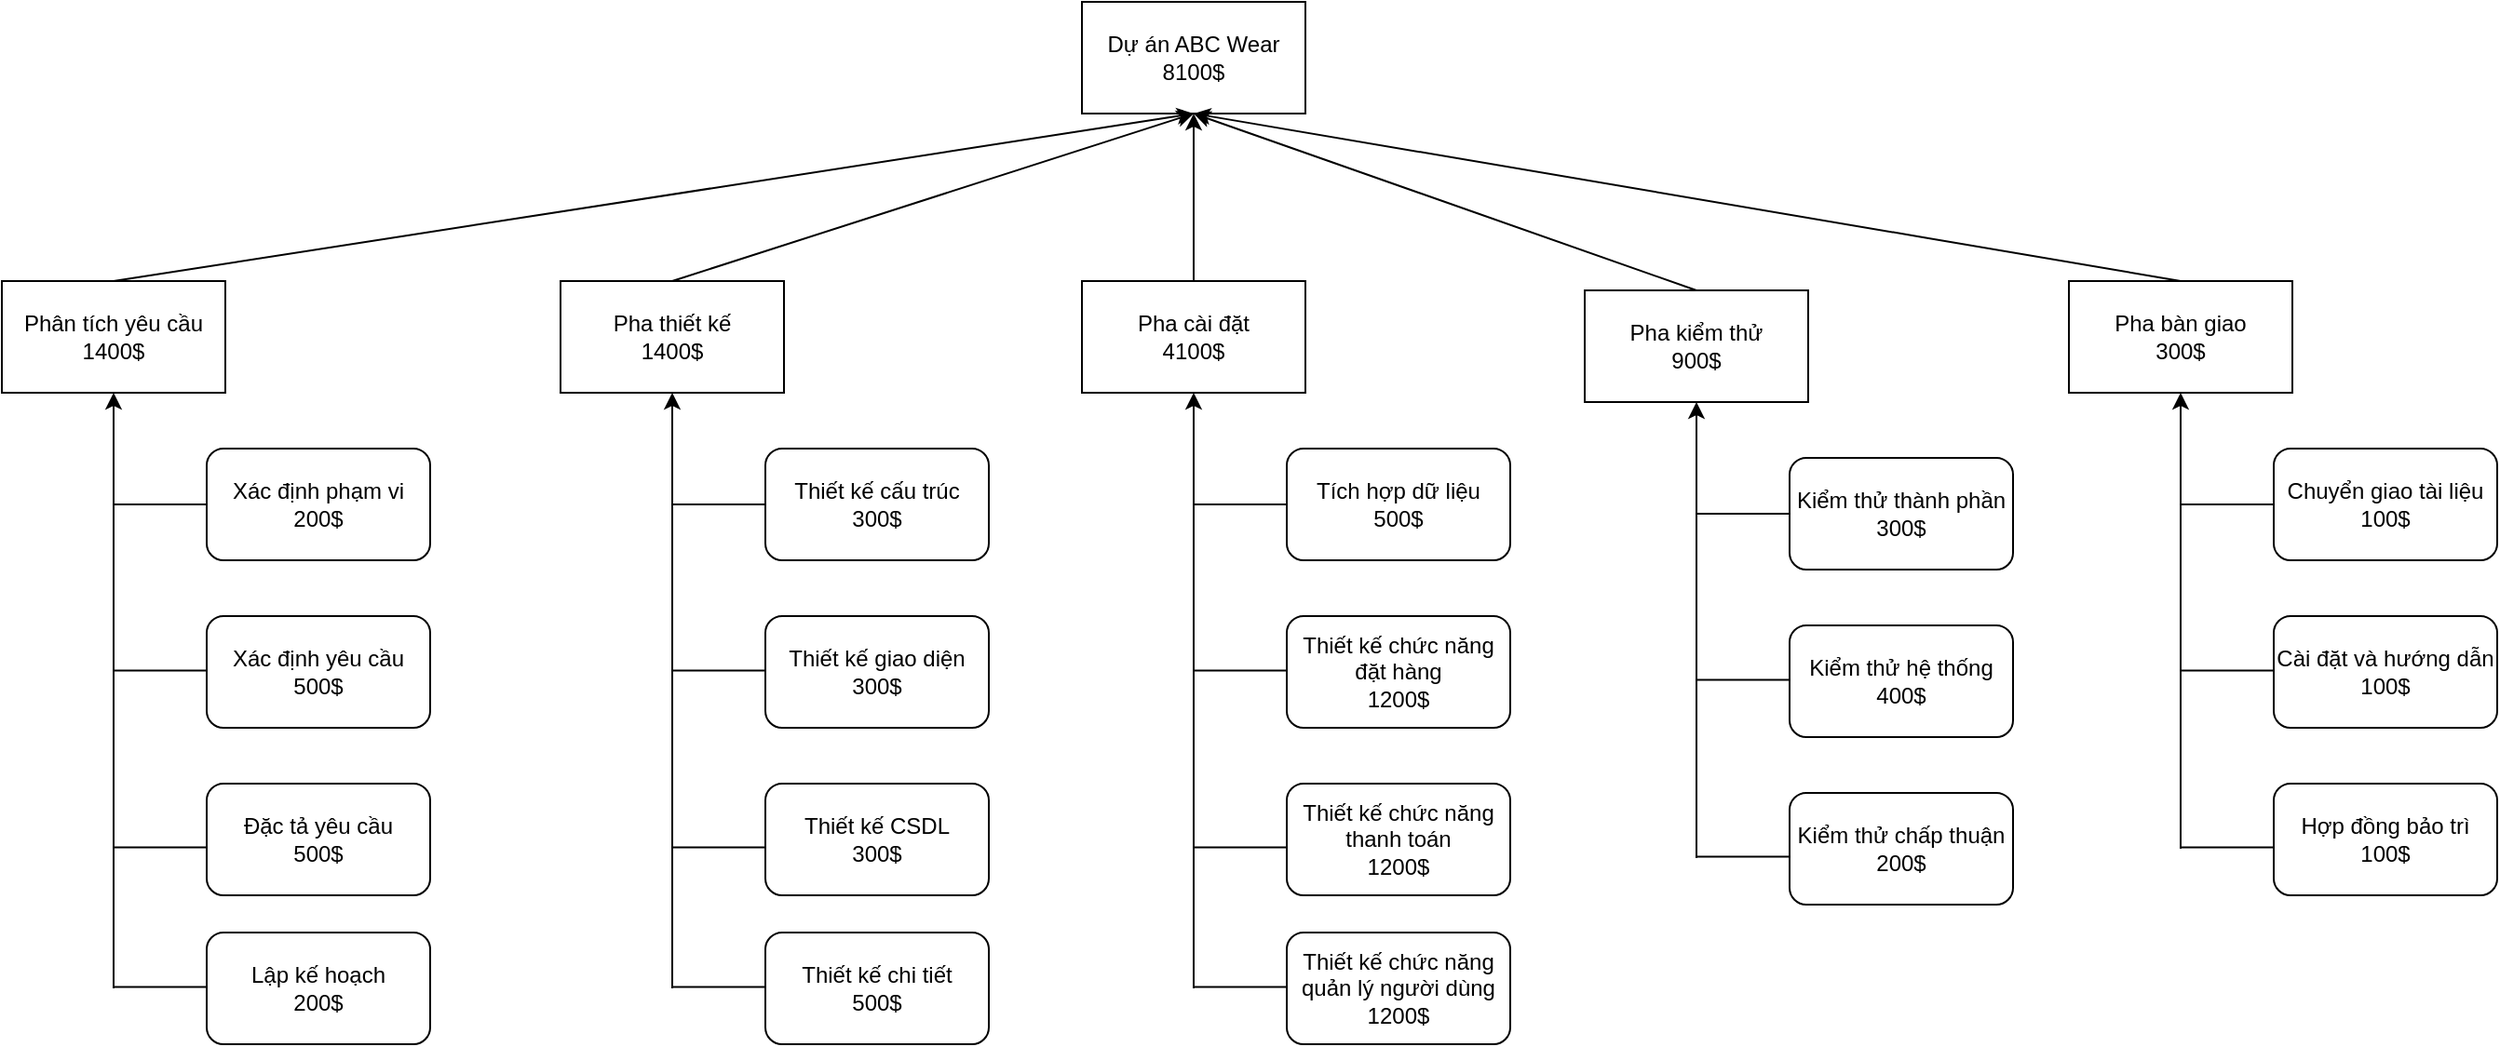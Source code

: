 <mxfile version="15.8.2" type="github">
  <diagram id="10V_ZsHBroovQ1ZsAfA-" name="Page-1">
    <mxGraphModel dx="1283" dy="1858" grid="1" gridSize="10" guides="1" tooltips="1" connect="1" arrows="1" fold="1" page="1" pageScale="1" pageWidth="827" pageHeight="1169" math="0" shadow="0">
      <root>
        <mxCell id="0" />
        <mxCell id="1" parent="0" />
        <mxCell id="zf15GM8cpNs29qNIpieo-1" value="Xác định phạm vi&lt;br&gt;200$" style="rounded=1;whiteSpace=wrap;html=1;" vertex="1" parent="1">
          <mxGeometry x="350" y="220" width="120" height="60" as="geometry" />
        </mxCell>
        <mxCell id="zf15GM8cpNs29qNIpieo-2" value="Xác định yêu cầu&lt;br&gt;500$" style="rounded=1;whiteSpace=wrap;html=1;" vertex="1" parent="1">
          <mxGeometry x="350" y="310" width="120" height="60" as="geometry" />
        </mxCell>
        <mxCell id="zf15GM8cpNs29qNIpieo-3" value="Đặc tả yêu cầu&lt;br&gt;500$" style="rounded=1;whiteSpace=wrap;html=1;" vertex="1" parent="1">
          <mxGeometry x="350" y="400" width="120" height="60" as="geometry" />
        </mxCell>
        <mxCell id="zf15GM8cpNs29qNIpieo-4" value="Lập kế hoạch&lt;br&gt;200$" style="rounded=1;whiteSpace=wrap;html=1;" vertex="1" parent="1">
          <mxGeometry x="350" y="480" width="120" height="60" as="geometry" />
        </mxCell>
        <mxCell id="zf15GM8cpNs29qNIpieo-5" value="Phân tích yêu cầu&lt;br&gt;1400$" style="rounded=0;whiteSpace=wrap;html=1;" vertex="1" parent="1">
          <mxGeometry x="240" y="130" width="120" height="60" as="geometry" />
        </mxCell>
        <mxCell id="zf15GM8cpNs29qNIpieo-10" value="Thiết kế cấu trúc&lt;br&gt;300$" style="rounded=1;whiteSpace=wrap;html=1;" vertex="1" parent="1">
          <mxGeometry x="650" y="220" width="120" height="60" as="geometry" />
        </mxCell>
        <mxCell id="zf15GM8cpNs29qNIpieo-11" value="Thiết kế giao diện&lt;br&gt;300$" style="rounded=1;whiteSpace=wrap;html=1;" vertex="1" parent="1">
          <mxGeometry x="650" y="310" width="120" height="60" as="geometry" />
        </mxCell>
        <mxCell id="zf15GM8cpNs29qNIpieo-12" value="Thiết kế CSDL&lt;br&gt;300$" style="rounded=1;whiteSpace=wrap;html=1;" vertex="1" parent="1">
          <mxGeometry x="650" y="400" width="120" height="60" as="geometry" />
        </mxCell>
        <mxCell id="zf15GM8cpNs29qNIpieo-13" value="Thiết kế chi tiết&lt;br&gt;500$" style="rounded=1;whiteSpace=wrap;html=1;" vertex="1" parent="1">
          <mxGeometry x="650" y="480" width="120" height="60" as="geometry" />
        </mxCell>
        <mxCell id="zf15GM8cpNs29qNIpieo-14" value="Pha thiết kế&lt;br&gt;1400$" style="rounded=0;whiteSpace=wrap;html=1;" vertex="1" parent="1">
          <mxGeometry x="540" y="130" width="120" height="60" as="geometry" />
        </mxCell>
        <mxCell id="zf15GM8cpNs29qNIpieo-19" value="Tích hợp dữ liệu&lt;br&gt;500$" style="rounded=1;whiteSpace=wrap;html=1;" vertex="1" parent="1">
          <mxGeometry x="930" y="220" width="120" height="60" as="geometry" />
        </mxCell>
        <mxCell id="zf15GM8cpNs29qNIpieo-20" value="Thiết kế chức năng đặt hàng&lt;br&gt;1200$" style="rounded=1;whiteSpace=wrap;html=1;" vertex="1" parent="1">
          <mxGeometry x="930" y="310" width="120" height="60" as="geometry" />
        </mxCell>
        <mxCell id="zf15GM8cpNs29qNIpieo-21" value="Thiết kế chức năng&lt;br&gt;thanh toán&lt;br&gt;1200$" style="rounded=1;whiteSpace=wrap;html=1;" vertex="1" parent="1">
          <mxGeometry x="930" y="400" width="120" height="60" as="geometry" />
        </mxCell>
        <mxCell id="zf15GM8cpNs29qNIpieo-22" value="Thiết kế chức năng&lt;br&gt;quản lý người dùng&lt;br&gt;1200$" style="rounded=1;whiteSpace=wrap;html=1;" vertex="1" parent="1">
          <mxGeometry x="930" y="480" width="120" height="60" as="geometry" />
        </mxCell>
        <mxCell id="zf15GM8cpNs29qNIpieo-23" value="Pha cài đặt&lt;br&gt;4100$" style="rounded=0;whiteSpace=wrap;html=1;" vertex="1" parent="1">
          <mxGeometry x="820" y="130" width="120" height="60" as="geometry" />
        </mxCell>
        <mxCell id="zf15GM8cpNs29qNIpieo-28" value="Kiểm thử thành phần&lt;br&gt;300$" style="rounded=1;whiteSpace=wrap;html=1;" vertex="1" parent="1">
          <mxGeometry x="1200" y="225" width="120" height="60" as="geometry" />
        </mxCell>
        <mxCell id="zf15GM8cpNs29qNIpieo-29" value="Kiểm thử hệ thống&lt;br&gt;400$" style="rounded=1;whiteSpace=wrap;html=1;" vertex="1" parent="1">
          <mxGeometry x="1200" y="315" width="120" height="60" as="geometry" />
        </mxCell>
        <mxCell id="zf15GM8cpNs29qNIpieo-30" value="Kiểm thử chấp thuận&lt;br&gt;200$" style="rounded=1;whiteSpace=wrap;html=1;" vertex="1" parent="1">
          <mxGeometry x="1200" y="405" width="120" height="60" as="geometry" />
        </mxCell>
        <mxCell id="zf15GM8cpNs29qNIpieo-32" value="Pha kiểm thử&lt;br&gt;900$" style="rounded=0;whiteSpace=wrap;html=1;" vertex="1" parent="1">
          <mxGeometry x="1090" y="135" width="120" height="60" as="geometry" />
        </mxCell>
        <mxCell id="zf15GM8cpNs29qNIpieo-37" value="Chuyển giao tài liệu&lt;br&gt;100$" style="rounded=1;whiteSpace=wrap;html=1;" vertex="1" parent="1">
          <mxGeometry x="1460" y="220" width="120" height="60" as="geometry" />
        </mxCell>
        <mxCell id="zf15GM8cpNs29qNIpieo-38" value="Cài đặt và hướng dẫn&lt;br&gt;100$" style="rounded=1;whiteSpace=wrap;html=1;" vertex="1" parent="1">
          <mxGeometry x="1460" y="310" width="120" height="60" as="geometry" />
        </mxCell>
        <mxCell id="zf15GM8cpNs29qNIpieo-39" value="Hợp đồng bảo trì&lt;br&gt;100$" style="rounded=1;whiteSpace=wrap;html=1;" vertex="1" parent="1">
          <mxGeometry x="1460" y="400" width="120" height="60" as="geometry" />
        </mxCell>
        <mxCell id="zf15GM8cpNs29qNIpieo-41" value="Pha bàn giao&lt;br&gt;300$" style="rounded=0;whiteSpace=wrap;html=1;" vertex="1" parent="1">
          <mxGeometry x="1350" y="130" width="120" height="60" as="geometry" />
        </mxCell>
        <mxCell id="zf15GM8cpNs29qNIpieo-46" value="Dự án ABC Wear&lt;br&gt;8100$" style="rounded=0;whiteSpace=wrap;html=1;" vertex="1" parent="1">
          <mxGeometry x="820" y="-20" width="120" height="60" as="geometry" />
        </mxCell>
        <mxCell id="zf15GM8cpNs29qNIpieo-47" value="" style="endArrow=classic;html=1;rounded=0;exitX=0.5;exitY=0;exitDx=0;exitDy=0;entryX=0.5;entryY=1;entryDx=0;entryDy=0;" edge="1" parent="1" source="zf15GM8cpNs29qNIpieo-5" target="zf15GM8cpNs29qNIpieo-46">
          <mxGeometry width="50" height="50" relative="1" as="geometry">
            <mxPoint x="660" y="30" as="sourcePoint" />
            <mxPoint x="710" y="-20" as="targetPoint" />
          </mxGeometry>
        </mxCell>
        <mxCell id="zf15GM8cpNs29qNIpieo-49" value="" style="endArrow=classic;html=1;rounded=0;exitX=0.5;exitY=0;exitDx=0;exitDy=0;" edge="1" parent="1" source="zf15GM8cpNs29qNIpieo-32">
          <mxGeometry width="50" height="50" relative="1" as="geometry">
            <mxPoint x="320" y="150" as="sourcePoint" />
            <mxPoint x="880" y="40" as="targetPoint" />
          </mxGeometry>
        </mxCell>
        <mxCell id="zf15GM8cpNs29qNIpieo-50" value="" style="endArrow=classic;html=1;rounded=0;exitX=0.5;exitY=0;exitDx=0;exitDy=0;entryX=0.5;entryY=1;entryDx=0;entryDy=0;" edge="1" parent="1" source="zf15GM8cpNs29qNIpieo-14" target="zf15GM8cpNs29qNIpieo-46">
          <mxGeometry width="50" height="50" relative="1" as="geometry">
            <mxPoint x="330" y="160" as="sourcePoint" />
            <mxPoint x="910" y="70" as="targetPoint" />
          </mxGeometry>
        </mxCell>
        <mxCell id="zf15GM8cpNs29qNIpieo-51" value="" style="endArrow=classic;html=1;rounded=0;exitX=0.5;exitY=0;exitDx=0;exitDy=0;entryX=0.5;entryY=1;entryDx=0;entryDy=0;" edge="1" parent="1" source="zf15GM8cpNs29qNIpieo-23" target="zf15GM8cpNs29qNIpieo-46">
          <mxGeometry width="50" height="50" relative="1" as="geometry">
            <mxPoint x="340" y="170" as="sourcePoint" />
            <mxPoint x="920" y="80" as="targetPoint" />
          </mxGeometry>
        </mxCell>
        <mxCell id="zf15GM8cpNs29qNIpieo-52" value="" style="endArrow=classic;html=1;rounded=0;exitX=0.5;exitY=0;exitDx=0;exitDy=0;" edge="1" parent="1" source="zf15GM8cpNs29qNIpieo-41">
          <mxGeometry width="50" height="50" relative="1" as="geometry">
            <mxPoint x="350" y="180" as="sourcePoint" />
            <mxPoint x="880" y="40" as="targetPoint" />
          </mxGeometry>
        </mxCell>
        <mxCell id="zf15GM8cpNs29qNIpieo-57" value="" style="endArrow=classic;html=1;rounded=0;entryX=0.5;entryY=1;entryDx=0;entryDy=0;" edge="1" parent="1" target="zf15GM8cpNs29qNIpieo-5">
          <mxGeometry width="50" height="50" relative="1" as="geometry">
            <mxPoint x="300" y="510" as="sourcePoint" />
            <mxPoint x="600" y="380" as="targetPoint" />
          </mxGeometry>
        </mxCell>
        <mxCell id="zf15GM8cpNs29qNIpieo-58" value="" style="endArrow=none;html=1;rounded=0;exitX=0;exitY=0.5;exitDx=0;exitDy=0;" edge="1" parent="1" source="zf15GM8cpNs29qNIpieo-1">
          <mxGeometry width="50" height="50" relative="1" as="geometry">
            <mxPoint x="550" y="430" as="sourcePoint" />
            <mxPoint x="300" y="250" as="targetPoint" />
          </mxGeometry>
        </mxCell>
        <mxCell id="zf15GM8cpNs29qNIpieo-59" value="" style="endArrow=none;html=1;rounded=0;exitX=0;exitY=0.5;exitDx=0;exitDy=0;" edge="1" parent="1">
          <mxGeometry width="50" height="50" relative="1" as="geometry">
            <mxPoint x="350" y="339.29" as="sourcePoint" />
            <mxPoint x="300" y="339.29" as="targetPoint" />
          </mxGeometry>
        </mxCell>
        <mxCell id="zf15GM8cpNs29qNIpieo-60" value="" style="endArrow=none;html=1;rounded=0;exitX=0;exitY=0.5;exitDx=0;exitDy=0;" edge="1" parent="1">
          <mxGeometry width="50" height="50" relative="1" as="geometry">
            <mxPoint x="350" y="434.29" as="sourcePoint" />
            <mxPoint x="300" y="434.29" as="targetPoint" />
          </mxGeometry>
        </mxCell>
        <mxCell id="zf15GM8cpNs29qNIpieo-61" value="" style="endArrow=none;html=1;rounded=0;exitX=0;exitY=0.5;exitDx=0;exitDy=0;" edge="1" parent="1">
          <mxGeometry width="50" height="50" relative="1" as="geometry">
            <mxPoint x="350" y="509.29" as="sourcePoint" />
            <mxPoint x="300" y="509.29" as="targetPoint" />
          </mxGeometry>
        </mxCell>
        <mxCell id="zf15GM8cpNs29qNIpieo-62" value="" style="endArrow=classic;html=1;rounded=0;entryX=0.5;entryY=1;entryDx=0;entryDy=0;" edge="1" parent="1">
          <mxGeometry width="50" height="50" relative="1" as="geometry">
            <mxPoint x="600" y="510" as="sourcePoint" />
            <mxPoint x="600" y="190" as="targetPoint" />
          </mxGeometry>
        </mxCell>
        <mxCell id="zf15GM8cpNs29qNIpieo-63" value="" style="endArrow=none;html=1;rounded=0;exitX=0;exitY=0.5;exitDx=0;exitDy=0;" edge="1" parent="1">
          <mxGeometry width="50" height="50" relative="1" as="geometry">
            <mxPoint x="650" y="250" as="sourcePoint" />
            <mxPoint x="600" y="250" as="targetPoint" />
          </mxGeometry>
        </mxCell>
        <mxCell id="zf15GM8cpNs29qNIpieo-64" value="" style="endArrow=none;html=1;rounded=0;exitX=0;exitY=0.5;exitDx=0;exitDy=0;" edge="1" parent="1">
          <mxGeometry width="50" height="50" relative="1" as="geometry">
            <mxPoint x="650" y="339.29" as="sourcePoint" />
            <mxPoint x="600" y="339.29" as="targetPoint" />
          </mxGeometry>
        </mxCell>
        <mxCell id="zf15GM8cpNs29qNIpieo-65" value="" style="endArrow=none;html=1;rounded=0;exitX=0;exitY=0.5;exitDx=0;exitDy=0;" edge="1" parent="1">
          <mxGeometry width="50" height="50" relative="1" as="geometry">
            <mxPoint x="650" y="434.29" as="sourcePoint" />
            <mxPoint x="600" y="434.29" as="targetPoint" />
          </mxGeometry>
        </mxCell>
        <mxCell id="zf15GM8cpNs29qNIpieo-66" value="" style="endArrow=none;html=1;rounded=0;exitX=0;exitY=0.5;exitDx=0;exitDy=0;" edge="1" parent="1">
          <mxGeometry width="50" height="50" relative="1" as="geometry">
            <mxPoint x="650" y="509.29" as="sourcePoint" />
            <mxPoint x="600" y="509.29" as="targetPoint" />
          </mxGeometry>
        </mxCell>
        <mxCell id="zf15GM8cpNs29qNIpieo-67" value="" style="endArrow=classic;html=1;rounded=0;entryX=0.5;entryY=1;entryDx=0;entryDy=0;" edge="1" parent="1">
          <mxGeometry width="50" height="50" relative="1" as="geometry">
            <mxPoint x="880" y="510" as="sourcePoint" />
            <mxPoint x="880" y="190" as="targetPoint" />
          </mxGeometry>
        </mxCell>
        <mxCell id="zf15GM8cpNs29qNIpieo-68" value="" style="endArrow=none;html=1;rounded=0;exitX=0;exitY=0.5;exitDx=0;exitDy=0;" edge="1" parent="1">
          <mxGeometry width="50" height="50" relative="1" as="geometry">
            <mxPoint x="930" y="250" as="sourcePoint" />
            <mxPoint x="880" y="250" as="targetPoint" />
          </mxGeometry>
        </mxCell>
        <mxCell id="zf15GM8cpNs29qNIpieo-69" value="" style="endArrow=none;html=1;rounded=0;exitX=0;exitY=0.5;exitDx=0;exitDy=0;" edge="1" parent="1">
          <mxGeometry width="50" height="50" relative="1" as="geometry">
            <mxPoint x="930" y="339.29" as="sourcePoint" />
            <mxPoint x="880" y="339.29" as="targetPoint" />
          </mxGeometry>
        </mxCell>
        <mxCell id="zf15GM8cpNs29qNIpieo-70" value="" style="endArrow=none;html=1;rounded=0;exitX=0;exitY=0.5;exitDx=0;exitDy=0;" edge="1" parent="1">
          <mxGeometry width="50" height="50" relative="1" as="geometry">
            <mxPoint x="930" y="434.29" as="sourcePoint" />
            <mxPoint x="880" y="434.29" as="targetPoint" />
          </mxGeometry>
        </mxCell>
        <mxCell id="zf15GM8cpNs29qNIpieo-71" value="" style="endArrow=none;html=1;rounded=0;exitX=0;exitY=0.5;exitDx=0;exitDy=0;" edge="1" parent="1">
          <mxGeometry width="50" height="50" relative="1" as="geometry">
            <mxPoint x="930" y="509.29" as="sourcePoint" />
            <mxPoint x="880" y="509.29" as="targetPoint" />
          </mxGeometry>
        </mxCell>
        <mxCell id="zf15GM8cpNs29qNIpieo-72" value="" style="endArrow=classic;html=1;rounded=0;entryX=0.5;entryY=1;entryDx=0;entryDy=0;" edge="1" parent="1">
          <mxGeometry width="50" height="50" relative="1" as="geometry">
            <mxPoint x="1150" y="440" as="sourcePoint" />
            <mxPoint x="1150" y="195" as="targetPoint" />
          </mxGeometry>
        </mxCell>
        <mxCell id="zf15GM8cpNs29qNIpieo-73" value="" style="endArrow=none;html=1;rounded=0;exitX=0;exitY=0.5;exitDx=0;exitDy=0;" edge="1" parent="1">
          <mxGeometry width="50" height="50" relative="1" as="geometry">
            <mxPoint x="1200" y="255" as="sourcePoint" />
            <mxPoint x="1150" y="255" as="targetPoint" />
          </mxGeometry>
        </mxCell>
        <mxCell id="zf15GM8cpNs29qNIpieo-74" value="" style="endArrow=none;html=1;rounded=0;exitX=0;exitY=0.5;exitDx=0;exitDy=0;" edge="1" parent="1">
          <mxGeometry width="50" height="50" relative="1" as="geometry">
            <mxPoint x="1200" y="344.29" as="sourcePoint" />
            <mxPoint x="1150" y="344.29" as="targetPoint" />
          </mxGeometry>
        </mxCell>
        <mxCell id="zf15GM8cpNs29qNIpieo-75" value="" style="endArrow=none;html=1;rounded=0;exitX=0;exitY=0.5;exitDx=0;exitDy=0;" edge="1" parent="1">
          <mxGeometry width="50" height="50" relative="1" as="geometry">
            <mxPoint x="1200" y="439.29" as="sourcePoint" />
            <mxPoint x="1150" y="439.29" as="targetPoint" />
          </mxGeometry>
        </mxCell>
        <mxCell id="zf15GM8cpNs29qNIpieo-77" value="" style="endArrow=classic;html=1;rounded=0;entryX=0.5;entryY=1;entryDx=0;entryDy=0;" edge="1" parent="1">
          <mxGeometry width="50" height="50" relative="1" as="geometry">
            <mxPoint x="1410" y="435" as="sourcePoint" />
            <mxPoint x="1410" y="190" as="targetPoint" />
          </mxGeometry>
        </mxCell>
        <mxCell id="zf15GM8cpNs29qNIpieo-78" value="" style="endArrow=none;html=1;rounded=0;exitX=0;exitY=0.5;exitDx=0;exitDy=0;" edge="1" parent="1">
          <mxGeometry width="50" height="50" relative="1" as="geometry">
            <mxPoint x="1460" y="250" as="sourcePoint" />
            <mxPoint x="1410" y="250" as="targetPoint" />
          </mxGeometry>
        </mxCell>
        <mxCell id="zf15GM8cpNs29qNIpieo-79" value="" style="endArrow=none;html=1;rounded=0;exitX=0;exitY=0.5;exitDx=0;exitDy=0;" edge="1" parent="1">
          <mxGeometry width="50" height="50" relative="1" as="geometry">
            <mxPoint x="1460" y="339.29" as="sourcePoint" />
            <mxPoint x="1410" y="339.29" as="targetPoint" />
          </mxGeometry>
        </mxCell>
        <mxCell id="zf15GM8cpNs29qNIpieo-80" value="" style="endArrow=none;html=1;rounded=0;exitX=0;exitY=0.5;exitDx=0;exitDy=0;" edge="1" parent="1">
          <mxGeometry width="50" height="50" relative="1" as="geometry">
            <mxPoint x="1460" y="434.29" as="sourcePoint" />
            <mxPoint x="1410" y="434.29" as="targetPoint" />
          </mxGeometry>
        </mxCell>
      </root>
    </mxGraphModel>
  </diagram>
</mxfile>
